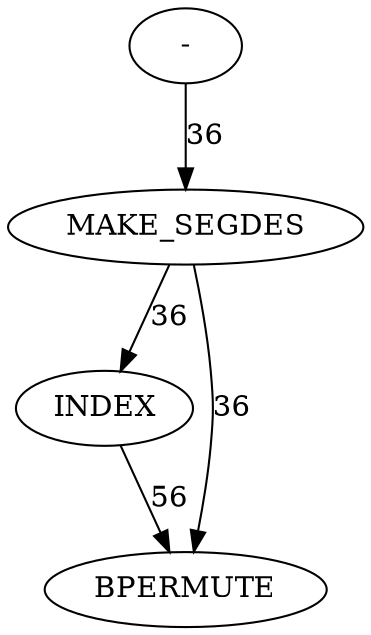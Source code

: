 digraph {
	cg_A_INST_15007 [label=INDEX cost=16594]
	cg_A_INST_15002 [label=MAKE_SEGDES cost=1125]
	cg_A_INST_15015 [label=BPERMUTE cost=8767]
	cg_A_INST_15001 [label="-" cost=3011]
	cg_A_INST_15007 -> cg_A_INST_15015 [label=56 cost=56]
	cg_A_INST_15002 -> cg_A_INST_15007 [label=36 cost=36]
	cg_A_INST_15002 -> cg_A_INST_15015 [label=36 cost=36]
	cg_A_INST_15001 -> cg_A_INST_15002 [label=36 cost=36]
}
